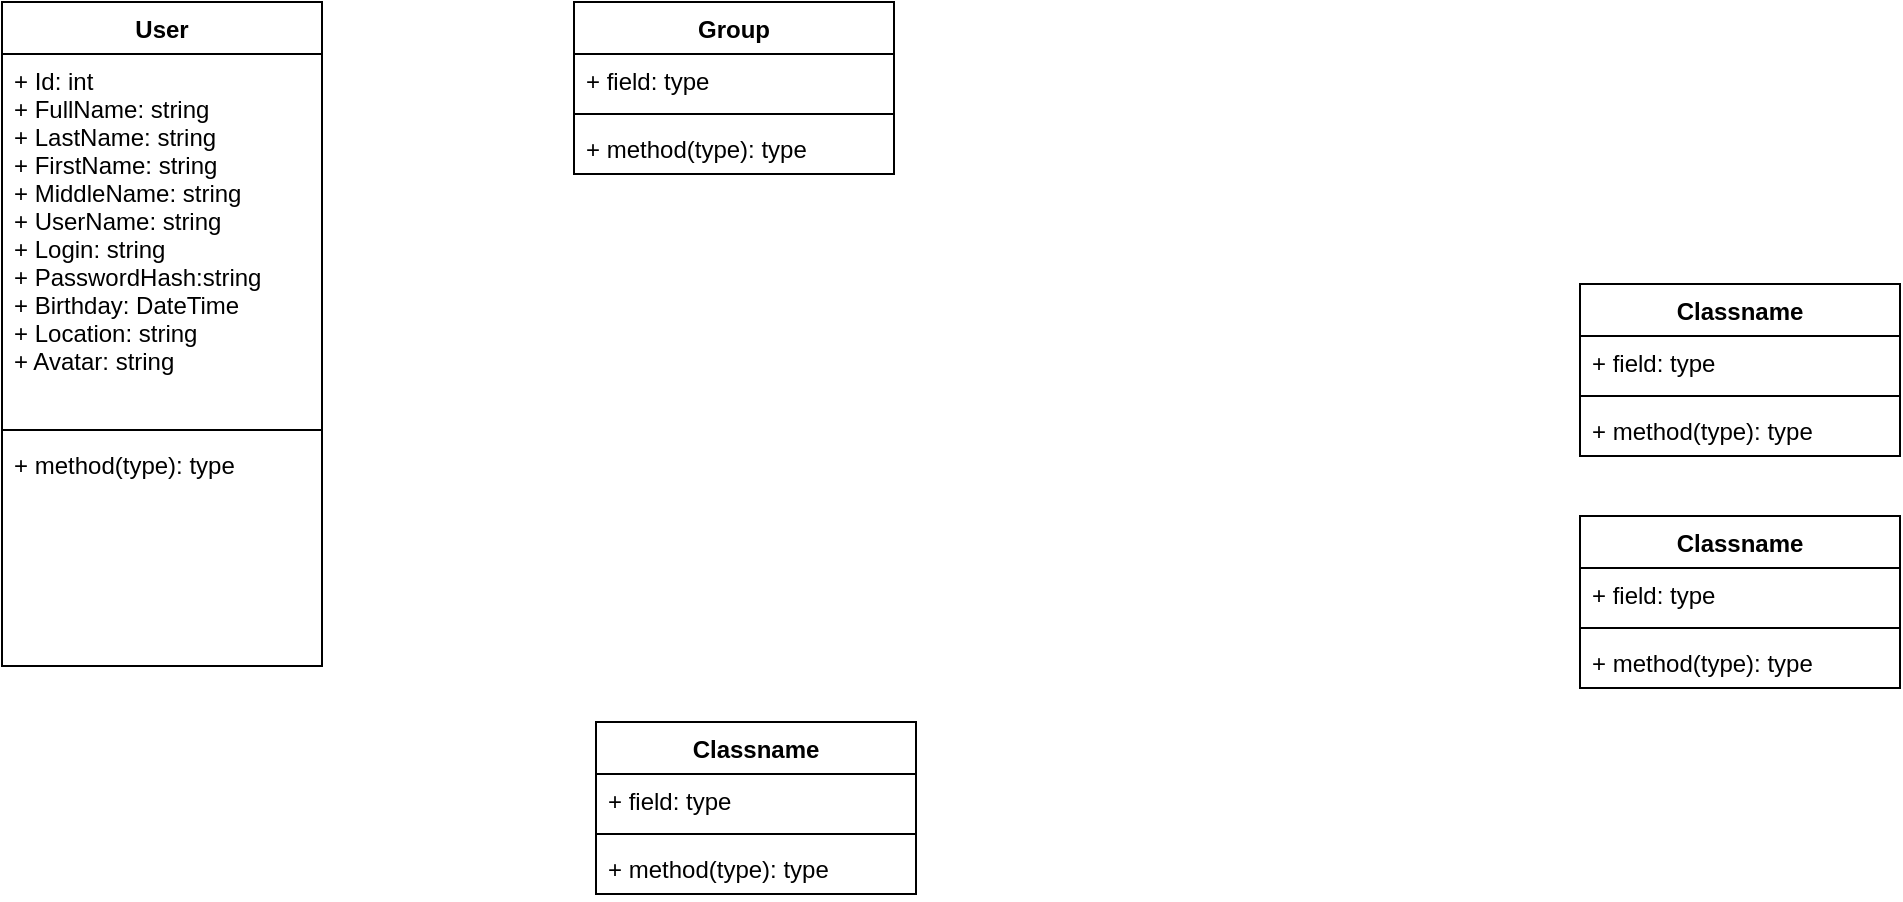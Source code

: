 <mxfile version="15.1.3" type="device"><diagram id="KBm166Y1n2n5PT5OcCws" name="Page-1"><mxGraphModel dx="1438" dy="1007" grid="0" gridSize="10" guides="1" tooltips="1" connect="1" arrows="1" fold="1" page="0" pageScale="1" pageWidth="850" pageHeight="1100" math="0" shadow="0"><root><mxCell id="0"/><mxCell id="1" parent="0"/><mxCell id="oaoH2Q-n8n1yHg4yAX-B-5" value="User" style="swimlane;fontStyle=1;align=center;verticalAlign=top;childLayout=stackLayout;horizontal=1;startSize=26;horizontalStack=0;resizeParent=1;resizeParentMax=0;resizeLast=0;collapsible=1;marginBottom=0;" vertex="1" parent="1"><mxGeometry x="-33" y="-170" width="160" height="332" as="geometry"/></mxCell><mxCell id="oaoH2Q-n8n1yHg4yAX-B-6" value="+ Id: int&#10;+ FullName: string&#10;+ LastName: string&#10;+ FirstName: string&#10;+ MiddleName: string&#10;+ UserName: string&#10;+ Login: string&#10;+ PasswordHash:string&#10;+ Birthday: DateTime&#10;+ Location: string&#10;+ Avatar: string" style="text;strokeColor=none;fillColor=none;align=left;verticalAlign=top;spacingLeft=4;spacingRight=4;overflow=hidden;rotatable=0;points=[[0,0.5],[1,0.5]];portConstraint=eastwest;" vertex="1" parent="oaoH2Q-n8n1yHg4yAX-B-5"><mxGeometry y="26" width="160" height="184" as="geometry"/></mxCell><mxCell id="oaoH2Q-n8n1yHg4yAX-B-7" value="" style="line;strokeWidth=1;fillColor=none;align=left;verticalAlign=middle;spacingTop=-1;spacingLeft=3;spacingRight=3;rotatable=0;labelPosition=right;points=[];portConstraint=eastwest;" vertex="1" parent="oaoH2Q-n8n1yHg4yAX-B-5"><mxGeometry y="210" width="160" height="8" as="geometry"/></mxCell><mxCell id="oaoH2Q-n8n1yHg4yAX-B-8" value="+ method(type): type" style="text;strokeColor=none;fillColor=none;align=left;verticalAlign=top;spacingLeft=4;spacingRight=4;overflow=hidden;rotatable=0;points=[[0,0.5],[1,0.5]];portConstraint=eastwest;" vertex="1" parent="oaoH2Q-n8n1yHg4yAX-B-5"><mxGeometry y="218" width="160" height="114" as="geometry"/></mxCell><mxCell id="oaoH2Q-n8n1yHg4yAX-B-10" value="Classname" style="swimlane;fontStyle=1;align=center;verticalAlign=top;childLayout=stackLayout;horizontal=1;startSize=26;horizontalStack=0;resizeParent=1;resizeParentMax=0;resizeLast=0;collapsible=1;marginBottom=0;" vertex="1" parent="1"><mxGeometry x="756" y="87" width="160" height="86" as="geometry"/></mxCell><mxCell id="oaoH2Q-n8n1yHg4yAX-B-11" value="+ field: type" style="text;strokeColor=none;fillColor=none;align=left;verticalAlign=top;spacingLeft=4;spacingRight=4;overflow=hidden;rotatable=0;points=[[0,0.5],[1,0.5]];portConstraint=eastwest;" vertex="1" parent="oaoH2Q-n8n1yHg4yAX-B-10"><mxGeometry y="26" width="160" height="26" as="geometry"/></mxCell><mxCell id="oaoH2Q-n8n1yHg4yAX-B-12" value="" style="line;strokeWidth=1;fillColor=none;align=left;verticalAlign=middle;spacingTop=-1;spacingLeft=3;spacingRight=3;rotatable=0;labelPosition=right;points=[];portConstraint=eastwest;" vertex="1" parent="oaoH2Q-n8n1yHg4yAX-B-10"><mxGeometry y="52" width="160" height="8" as="geometry"/></mxCell><mxCell id="oaoH2Q-n8n1yHg4yAX-B-13" value="+ method(type): type" style="text;strokeColor=none;fillColor=none;align=left;verticalAlign=top;spacingLeft=4;spacingRight=4;overflow=hidden;rotatable=0;points=[[0,0.5],[1,0.5]];portConstraint=eastwest;" vertex="1" parent="oaoH2Q-n8n1yHg4yAX-B-10"><mxGeometry y="60" width="160" height="26" as="geometry"/></mxCell><mxCell id="oaoH2Q-n8n1yHg4yAX-B-14" value="Classname" style="swimlane;fontStyle=1;align=center;verticalAlign=top;childLayout=stackLayout;horizontal=1;startSize=26;horizontalStack=0;resizeParent=1;resizeParentMax=0;resizeLast=0;collapsible=1;marginBottom=0;" vertex="1" parent="1"><mxGeometry x="756" y="-29" width="160" height="86" as="geometry"/></mxCell><mxCell id="oaoH2Q-n8n1yHg4yAX-B-15" value="+ field: type" style="text;strokeColor=none;fillColor=none;align=left;verticalAlign=top;spacingLeft=4;spacingRight=4;overflow=hidden;rotatable=0;points=[[0,0.5],[1,0.5]];portConstraint=eastwest;" vertex="1" parent="oaoH2Q-n8n1yHg4yAX-B-14"><mxGeometry y="26" width="160" height="26" as="geometry"/></mxCell><mxCell id="oaoH2Q-n8n1yHg4yAX-B-16" value="" style="line;strokeWidth=1;fillColor=none;align=left;verticalAlign=middle;spacingTop=-1;spacingLeft=3;spacingRight=3;rotatable=0;labelPosition=right;points=[];portConstraint=eastwest;" vertex="1" parent="oaoH2Q-n8n1yHg4yAX-B-14"><mxGeometry y="52" width="160" height="8" as="geometry"/></mxCell><mxCell id="oaoH2Q-n8n1yHg4yAX-B-17" value="+ method(type): type" style="text;strokeColor=none;fillColor=none;align=left;verticalAlign=top;spacingLeft=4;spacingRight=4;overflow=hidden;rotatable=0;points=[[0,0.5],[1,0.5]];portConstraint=eastwest;" vertex="1" parent="oaoH2Q-n8n1yHg4yAX-B-14"><mxGeometry y="60" width="160" height="26" as="geometry"/></mxCell><mxCell id="oaoH2Q-n8n1yHg4yAX-B-18" value="Classname" style="swimlane;fontStyle=1;align=center;verticalAlign=top;childLayout=stackLayout;horizontal=1;startSize=26;horizontalStack=0;resizeParent=1;resizeParentMax=0;resizeLast=0;collapsible=1;marginBottom=0;" vertex="1" parent="1"><mxGeometry x="264" y="190" width="160" height="86" as="geometry"/></mxCell><mxCell id="oaoH2Q-n8n1yHg4yAX-B-19" value="+ field: type" style="text;strokeColor=none;fillColor=none;align=left;verticalAlign=top;spacingLeft=4;spacingRight=4;overflow=hidden;rotatable=0;points=[[0,0.5],[1,0.5]];portConstraint=eastwest;" vertex="1" parent="oaoH2Q-n8n1yHg4yAX-B-18"><mxGeometry y="26" width="160" height="26" as="geometry"/></mxCell><mxCell id="oaoH2Q-n8n1yHg4yAX-B-20" value="" style="line;strokeWidth=1;fillColor=none;align=left;verticalAlign=middle;spacingTop=-1;spacingLeft=3;spacingRight=3;rotatable=0;labelPosition=right;points=[];portConstraint=eastwest;" vertex="1" parent="oaoH2Q-n8n1yHg4yAX-B-18"><mxGeometry y="52" width="160" height="8" as="geometry"/></mxCell><mxCell id="oaoH2Q-n8n1yHg4yAX-B-21" value="+ method(type): type" style="text;strokeColor=none;fillColor=none;align=left;verticalAlign=top;spacingLeft=4;spacingRight=4;overflow=hidden;rotatable=0;points=[[0,0.5],[1,0.5]];portConstraint=eastwest;" vertex="1" parent="oaoH2Q-n8n1yHg4yAX-B-18"><mxGeometry y="60" width="160" height="26" as="geometry"/></mxCell><mxCell id="oaoH2Q-n8n1yHg4yAX-B-22" value="Group" style="swimlane;fontStyle=1;align=center;verticalAlign=top;childLayout=stackLayout;horizontal=1;startSize=26;horizontalStack=0;resizeParent=1;resizeParentMax=0;resizeLast=0;collapsible=1;marginBottom=0;" vertex="1" parent="1"><mxGeometry x="253" y="-170" width="160" height="86" as="geometry"/></mxCell><mxCell id="oaoH2Q-n8n1yHg4yAX-B-23" value="+ field: type" style="text;strokeColor=none;fillColor=none;align=left;verticalAlign=top;spacingLeft=4;spacingRight=4;overflow=hidden;rotatable=0;points=[[0,0.5],[1,0.5]];portConstraint=eastwest;" vertex="1" parent="oaoH2Q-n8n1yHg4yAX-B-22"><mxGeometry y="26" width="160" height="26" as="geometry"/></mxCell><mxCell id="oaoH2Q-n8n1yHg4yAX-B-24" value="" style="line;strokeWidth=1;fillColor=none;align=left;verticalAlign=middle;spacingTop=-1;spacingLeft=3;spacingRight=3;rotatable=0;labelPosition=right;points=[];portConstraint=eastwest;" vertex="1" parent="oaoH2Q-n8n1yHg4yAX-B-22"><mxGeometry y="52" width="160" height="8" as="geometry"/></mxCell><mxCell id="oaoH2Q-n8n1yHg4yAX-B-25" value="+ method(type): type" style="text;strokeColor=none;fillColor=none;align=left;verticalAlign=top;spacingLeft=4;spacingRight=4;overflow=hidden;rotatable=0;points=[[0,0.5],[1,0.5]];portConstraint=eastwest;" vertex="1" parent="oaoH2Q-n8n1yHg4yAX-B-22"><mxGeometry y="60" width="160" height="26" as="geometry"/></mxCell></root></mxGraphModel></diagram></mxfile>